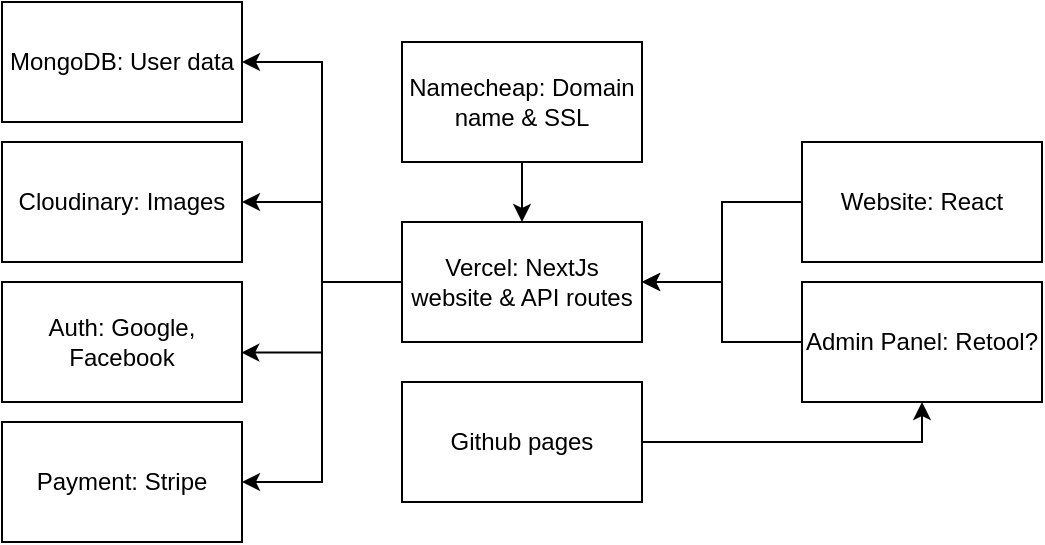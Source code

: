 <mxfile version="15.3.0" type="device" pages="7"><diagram id="R0dIuyM36_FAwqZ-WXPD" name="Architecture"><mxGraphModel dx="1718" dy="450" grid="1" gridSize="10" guides="1" tooltips="1" connect="1" arrows="1" fold="1" page="1" pageScale="1" pageWidth="850" pageHeight="1100" math="0" shadow="0"><root><mxCell id="0"/><mxCell id="1" parent="0"/><mxCell id="-BZ9U_ZImBoDjjkC8fFy-1" value="MongoDB: User data" style="rounded=0;whiteSpace=wrap;html=1;" parent="1" vertex="1"><mxGeometry x="-20" y="200" width="120" height="60" as="geometry"/></mxCell><mxCell id="-BZ9U_ZImBoDjjkC8fFy-8" style="edgeStyle=orthogonalEdgeStyle;rounded=0;orthogonalLoop=1;jettySize=auto;html=1;" parent="1" source="-BZ9U_ZImBoDjjkC8fFy-3" target="-BZ9U_ZImBoDjjkC8fFy-7" edge="1"><mxGeometry relative="1" as="geometry"/></mxCell><mxCell id="-BZ9U_ZImBoDjjkC8fFy-3" value="Admin Panel: Retool?" style="rounded=0;whiteSpace=wrap;html=1;" parent="1" vertex="1"><mxGeometry x="380" y="340" width="120" height="60" as="geometry"/></mxCell><mxCell id="-BZ9U_ZImBoDjjkC8fFy-10" style="edgeStyle=orthogonalEdgeStyle;rounded=0;orthogonalLoop=1;jettySize=auto;html=1;entryX=1;entryY=0.5;entryDx=0;entryDy=0;" parent="1" source="-BZ9U_ZImBoDjjkC8fFy-4" target="-BZ9U_ZImBoDjjkC8fFy-7" edge="1"><mxGeometry relative="1" as="geometry"/></mxCell><mxCell id="-BZ9U_ZImBoDjjkC8fFy-4" value="Website: React" style="rounded=0;whiteSpace=wrap;html=1;" parent="1" vertex="1"><mxGeometry x="380" y="270" width="120" height="60" as="geometry"/></mxCell><mxCell id="-BZ9U_ZImBoDjjkC8fFy-12" style="edgeStyle=orthogonalEdgeStyle;rounded=0;orthogonalLoop=1;jettySize=auto;html=1;" parent="1" source="-BZ9U_ZImBoDjjkC8fFy-7" target="-BZ9U_ZImBoDjjkC8fFy-11" edge="1"><mxGeometry relative="1" as="geometry"/></mxCell><mxCell id="-BZ9U_ZImBoDjjkC8fFy-15" style="edgeStyle=orthogonalEdgeStyle;rounded=0;orthogonalLoop=1;jettySize=auto;html=1;entryX=1;entryY=0.5;entryDx=0;entryDy=0;" parent="1" source="-BZ9U_ZImBoDjjkC8fFy-7" target="-BZ9U_ZImBoDjjkC8fFy-1" edge="1"><mxGeometry relative="1" as="geometry"/></mxCell><mxCell id="-BZ9U_ZImBoDjjkC8fFy-16" style="edgeStyle=orthogonalEdgeStyle;rounded=0;orthogonalLoop=1;jettySize=auto;html=1;entryX=0.997;entryY=0.588;entryDx=0;entryDy=0;entryPerimeter=0;" parent="1" source="-BZ9U_ZImBoDjjkC8fFy-7" target="-BZ9U_ZImBoDjjkC8fFy-13" edge="1"><mxGeometry relative="1" as="geometry"/></mxCell><mxCell id="5419sdLNZHA7rVxUUfun-7" style="edgeStyle=orthogonalEdgeStyle;rounded=0;orthogonalLoop=1;jettySize=auto;html=1;entryX=1;entryY=0.5;entryDx=0;entryDy=0;" parent="1" source="-BZ9U_ZImBoDjjkC8fFy-7" target="5419sdLNZHA7rVxUUfun-1" edge="1"><mxGeometry relative="1" as="geometry"/></mxCell><mxCell id="-BZ9U_ZImBoDjjkC8fFy-7" value="Vercel: NextJs website &amp;amp; API routes" style="rounded=0;whiteSpace=wrap;html=1;" parent="1" vertex="1"><mxGeometry x="180" y="310" width="120" height="60" as="geometry"/></mxCell><mxCell id="-BZ9U_ZImBoDjjkC8fFy-11" value="Cloudinary: Images" style="rounded=0;whiteSpace=wrap;html=1;" parent="1" vertex="1"><mxGeometry x="-20" y="270" width="120" height="60" as="geometry"/></mxCell><mxCell id="-BZ9U_ZImBoDjjkC8fFy-13" value="Auth: Google, Facebook" style="rounded=0;whiteSpace=wrap;html=1;" parent="1" vertex="1"><mxGeometry x="-20" y="340" width="120" height="60" as="geometry"/></mxCell><mxCell id="5419sdLNZHA7rVxUUfun-1" value="Payment: Stripe" style="rounded=0;whiteSpace=wrap;html=1;" parent="1" vertex="1"><mxGeometry x="-20" y="410" width="120" height="60" as="geometry"/></mxCell><mxCell id="5419sdLNZHA7rVxUUfun-3" style="edgeStyle=orthogonalEdgeStyle;rounded=0;orthogonalLoop=1;jettySize=auto;html=1;entryX=0.5;entryY=1;entryDx=0;entryDy=0;" parent="1" source="5419sdLNZHA7rVxUUfun-2" target="-BZ9U_ZImBoDjjkC8fFy-3" edge="1"><mxGeometry relative="1" as="geometry"/></mxCell><mxCell id="5419sdLNZHA7rVxUUfun-2" value="Github pages" style="rounded=0;whiteSpace=wrap;html=1;" parent="1" vertex="1"><mxGeometry x="180" y="390" width="120" height="60" as="geometry"/></mxCell><mxCell id="5419sdLNZHA7rVxUUfun-6" style="edgeStyle=orthogonalEdgeStyle;rounded=0;orthogonalLoop=1;jettySize=auto;html=1;" parent="1" source="5419sdLNZHA7rVxUUfun-5" target="-BZ9U_ZImBoDjjkC8fFy-7" edge="1"><mxGeometry relative="1" as="geometry"/></mxCell><mxCell id="5419sdLNZHA7rVxUUfun-5" value="Namecheap: Domain name &amp;amp; SSL" style="rounded=0;whiteSpace=wrap;html=1;" parent="1" vertex="1"><mxGeometry x="180" y="220" width="120" height="60" as="geometry"/></mxCell></root></mxGraphModel></diagram><diagram id="CSpK83AiqU5J1ifYyKre" name="ERD"><mxGraphModel dx="868" dy="450" grid="1" gridSize="10" guides="1" tooltips="1" connect="1" arrows="1" fold="1" page="1" pageScale="1" pageWidth="850" pageHeight="1100" math="0" shadow="0"><root><mxCell id="qrFTJ5572v1TbcVhD9-B-0"/><mxCell id="qrFTJ5572v1TbcVhD9-B-1" parent="qrFTJ5572v1TbcVhD9-B-0"/></root></mxGraphModel></diagram><diagram id="kOxxqbyQVektnLdJ_Nf6" name="API"><mxGraphModel dx="868" dy="450" grid="1" gridSize="10" guides="1" tooltips="1" connect="1" arrows="1" fold="1" page="1" pageScale="1" pageWidth="850" pageHeight="1100" math="0" shadow="0"><root><mxCell id="pcn0Qgi0KkI4Hv0jGE7L-0"/><mxCell id="pcn0Qgi0KkI4Hv0jGE7L-1" parent="pcn0Qgi0KkI4Hv0jGE7L-0"/></root></mxGraphModel></diagram><diagram id="GSKzB8JabNxS2lwHpoZv" name="Gallery Page"><mxGraphModel dx="5190" dy="3350" grid="1" gridSize="10" guides="1" tooltips="1" connect="1" arrows="1" fold="1" page="1" pageScale="1" pageWidth="850" pageHeight="1100" math="0" shadow="0"><root><mxCell id="aeaI8qXoNH-k_h56rX4i-0"/><mxCell id="aeaI8qXoNH-k_h56rX4i-1" parent="aeaI8qXoNH-k_h56rX4i-0"/><mxCell id="aeaI8qXoNH-k_h56rX4i-2" value="" style="strokeWidth=1;shadow=0;dashed=0;align=center;html=1;shape=mxgraph.mockup.containers.browserWindow;rSize=0;strokeColor=#666666;strokeColor2=#008cff;strokeColor3=#c4c4c4;mainText=,;recursiveResize=0;sketch=0;" vertex="1" parent="aeaI8qXoNH-k_h56rX4i-1"><mxGeometry x="360" y="-90" width="1920" height="1080" as="geometry"/></mxCell><mxCell id="aeaI8qXoNH-k_h56rX4i-3" value="Gallery" style="strokeWidth=1;shadow=0;dashed=0;align=center;html=1;shape=mxgraph.mockup.containers.anchor;fontSize=17;fontColor=#666666;align=left;" vertex="1" parent="aeaI8qXoNH-k_h56rX4i-2"><mxGeometry x="62" y="12" width="110" height="26" as="geometry"/></mxCell><mxCell id="aeaI8qXoNH-k_h56rX4i-4" value="https://www.abrandt.art" style="strokeWidth=1;shadow=0;dashed=0;align=center;html=1;shape=mxgraph.mockup.containers.anchor;rSize=0;fontSize=17;fontColor=#666666;align=left;" vertex="1" parent="aeaI8qXoNH-k_h56rX4i-2"><mxGeometry x="130" y="60" width="250" height="26" as="geometry"/></mxCell><mxCell id="aeaI8qXoNH-k_h56rX4i-5" value="&lt;font style=&quot;font-size: 40px&quot;&gt;Brand Name&lt;/font&gt;" style="rounded=0;whiteSpace=wrap;html=1;" vertex="1" parent="aeaI8qXoNH-k_h56rX4i-2"><mxGeometry x="785" y="130" width="350" height="60" as="geometry"/></mxCell><mxCell id="aeaI8qXoNH-k_h56rX4i-6" value="" style="shape=image;html=1;verticalAlign=top;verticalLabelPosition=bottom;labelBackgroundColor=#ffffff;imageAspect=0;aspect=fixed;image=https://cdn4.iconfinder.com/data/icons/48-bubbles/48/18.Pictures-Day-128.png" vertex="1" parent="aeaI8qXoNH-k_h56rX4i-2"><mxGeometry x="810" y="660" width="300" height="300" as="geometry"/></mxCell><mxCell id="aeaI8qXoNH-k_h56rX4i-7" value="" style="shape=image;html=1;verticalAlign=top;verticalLabelPosition=bottom;labelBackgroundColor=#ffffff;imageAspect=0;aspect=fixed;image=https://cdn4.iconfinder.com/data/icons/48-bubbles/48/18.Pictures-Day-128.png" vertex="1" parent="aeaI8qXoNH-k_h56rX4i-2"><mxGeometry x="510" y="370" width="300" height="300" as="geometry"/></mxCell><mxCell id="aeaI8qXoNH-k_h56rX4i-8" value="" style="shape=image;html=1;verticalAlign=top;verticalLabelPosition=bottom;labelBackgroundColor=#ffffff;imageAspect=0;aspect=fixed;image=https://cdn4.iconfinder.com/data/icons/basic-ui-2-line/32/landscape-image-picture-photo-painting-128.png" vertex="1" parent="aeaI8qXoNH-k_h56rX4i-2"><mxGeometry x="510" y="640" width="300" height="300" as="geometry"/></mxCell><mxCell id="aeaI8qXoNH-k_h56rX4i-9" value="" style="shape=image;html=1;verticalAlign=top;verticalLabelPosition=bottom;labelBackgroundColor=#ffffff;imageAspect=0;aspect=fixed;image=https://cdn0.iconfinder.com/data/icons/set-app-incredibles/24/Image-01-128.png" vertex="1" parent="aeaI8qXoNH-k_h56rX4i-2"><mxGeometry x="810" y="390" width="300" height="300" as="geometry"/></mxCell><mxCell id="aeaI8qXoNH-k_h56rX4i-10" value="" style="shape=image;html=1;verticalAlign=top;verticalLabelPosition=bottom;labelBackgroundColor=#ffffff;imageAspect=0;aspect=fixed;image=https://cdn4.iconfinder.com/data/icons/basic-ui-2-line/32/landscape-image-picture-photo-painting-128.png;sketch=0;" vertex="1" parent="aeaI8qXoNH-k_h56rX4i-2"><mxGeometry x="1100" y="410" width="300" height="300" as="geometry"/></mxCell><mxCell id="aeaI8qXoNH-k_h56rX4i-11" value="" style="shape=image;html=1;verticalAlign=top;verticalLabelPosition=bottom;labelBackgroundColor=#ffffff;imageAspect=0;aspect=fixed;image=https://cdn4.iconfinder.com/data/icons/48-bubbles/48/19.Pictures-Night-128.png" vertex="1" parent="aeaI8qXoNH-k_h56rX4i-2"><mxGeometry x="1110" y="670" width="300" height="300" as="geometry"/></mxCell><mxCell id="aeaI8qXoNH-k_h56rX4i-12" value="" style="group" vertex="1" connectable="0" parent="aeaI8qXoNH-k_h56rX4i-2"><mxGeometry x="380" y="220" width="1160" height="140" as="geometry"/></mxCell><mxCell id="aeaI8qXoNH-k_h56rX4i-13" value="" style="group" vertex="1" connectable="0" parent="aeaI8qXoNH-k_h56rX4i-12"><mxGeometry width="1670" height="140" as="geometry"/></mxCell><mxCell id="aeaI8qXoNH-k_h56rX4i-14" value="" style="rounded=0;whiteSpace=wrap;html=1;" vertex="1" parent="aeaI8qXoNH-k_h56rX4i-13"><mxGeometry width="1160" height="140" as="geometry"/></mxCell><mxCell id="aeaI8qXoNH-k_h56rX4i-15" value="&lt;font style=&quot;font-size: 24px&quot;&gt;Photography&lt;/font&gt;" style="rounded=0;whiteSpace=wrap;html=1;" vertex="1" parent="aeaI8qXoNH-k_h56rX4i-13"><mxGeometry x="400.001" y="40" width="175" height="60" as="geometry"/></mxCell><mxCell id="aeaI8qXoNH-k_h56rX4i-16" value="&lt;font style=&quot;font-size: 24px&quot;&gt;About&lt;/font&gt;" style="rounded=0;whiteSpace=wrap;html=1;" vertex="1" parent="aeaI8qXoNH-k_h56rX4i-13"><mxGeometry x="775.004" y="40" width="175" height="60" as="geometry"/></mxCell><mxCell id="aeaI8qXoNH-k_h56rX4i-17" value="&lt;font style=&quot;font-size: 24px&quot;&gt;Pottery&lt;/font&gt;" style="rounded=0;whiteSpace=wrap;html=1;" vertex="1" parent="aeaI8qXoNH-k_h56rX4i-13"><mxGeometry x="590.003" y="40" width="175" height="60" as="geometry"/></mxCell><mxCell id="aeaI8qXoNH-k_h56rX4i-18" value="&lt;font style=&quot;font-size: 24px&quot;&gt;Contact&lt;/font&gt;" style="rounded=0;whiteSpace=wrap;html=1;" vertex="1" parent="aeaI8qXoNH-k_h56rX4i-13"><mxGeometry x="960.003" y="40" width="175" height="60" as="geometry"/></mxCell><mxCell id="aeaI8qXoNH-k_h56rX4i-19" value="&lt;font style=&quot;font-size: 24px&quot;&gt;Paintings&lt;/font&gt;" style="rounded=0;whiteSpace=wrap;html=1;" vertex="1" parent="aeaI8qXoNH-k_h56rX4i-13"><mxGeometry x="210.003" y="40" width="175" height="60" as="geometry"/></mxCell><mxCell id="aeaI8qXoNH-k_h56rX4i-20" value="&lt;font style=&quot;font-size: 24px&quot;&gt;Gallery&lt;/font&gt;" style="rounded=0;whiteSpace=wrap;html=1;" vertex="1" parent="aeaI8qXoNH-k_h56rX4i-13"><mxGeometry x="20.003" y="40" width="175" height="60" as="geometry"/></mxCell><mxCell id="aeaI8qXoNH-k_h56rX4i-21" value="Filter" style="rounded=1;fillColor=none;strokeColor=none;html=1;fontColor=#596780;align=left;fontSize=11;spacingLeft=10;fontSize=11" vertex="1" parent="aeaI8qXoNH-k_h56rX4i-2"><mxGeometry x="380" y="370" width="100" height="20" as="geometry"/></mxCell><mxCell id="aeaI8qXoNH-k_h56rX4i-22" value="None" style="rounded=1;fillColor=#253858;strokeColor=none;html=1;fontColor=#ffffff;align=left;fontSize=12;spacingLeft=10" vertex="1" parent="aeaI8qXoNH-k_h56rX4i-2"><mxGeometry x="380" y="390" width="100" height="33" as="geometry"/></mxCell><mxCell id="aeaI8qXoNH-k_h56rX4i-23" value="" style="shape=triangle;direction=south;fillColor=#ffffff;strokeColor=none;html=1" vertex="1" parent="aeaI8qXoNH-k_h56rX4i-22"><mxGeometry x="1" y="0.5" width="12" height="6" relative="1" as="geometry"><mxPoint x="-20" y="-3" as="offset"/></mxGeometry></mxCell><mxCell id="aeaI8qXoNH-k_h56rX4i-24" value="" style="rounded=1;fillColor=#ffffff;strokeColor=#DFE1E5;shadow=1;html=1;arcSize=4" vertex="1" parent="aeaI8qXoNH-k_h56rX4i-2"><mxGeometry x="380" y="426" width="110" height="104" as="geometry"/></mxCell><mxCell id="aeaI8qXoNH-k_h56rX4i-25" value="Paintings" style="rounded=0;fillColor=#F4F5F7;strokeColor=none;shadow=0;html=1;align=left;fontSize=12;spacingLeft=10;fontColor=#253858;resizeWidth=1" vertex="1" parent="aeaI8qXoNH-k_h56rX4i-24"><mxGeometry width="110" height="33" relative="1" as="geometry"><mxPoint y="6" as="offset"/></mxGeometry></mxCell><mxCell id="aeaI8qXoNH-k_h56rX4i-26" value="Photography" style="rounded=0;fillColor=none;strokeColor=none;shadow=0;html=1;align=left;fontSize=12;spacingLeft=10;fontColor=#253858;resizeWidth=1" vertex="1" parent="aeaI8qXoNH-k_h56rX4i-24"><mxGeometry width="110" height="33" relative="1" as="geometry"><mxPoint y="39" as="offset"/></mxGeometry></mxCell><mxCell id="aeaI8qXoNH-k_h56rX4i-27" value="Pottery" style="rounded=0;fillColor=none;strokeColor=none;shadow=0;html=1;align=left;fontSize=12;spacingLeft=10;fontColor=#253858;resizeWidth=1" vertex="1" parent="aeaI8qXoNH-k_h56rX4i-24"><mxGeometry width="110" height="33" relative="1" as="geometry"><mxPoint y="72" as="offset"/></mxGeometry></mxCell><mxCell id="aeaI8qXoNH-k_h56rX4i-28" value="" style="verticalLabelPosition=bottom;shadow=0;dashed=0;align=center;html=1;verticalAlign=top;strokeWidth=1;shape=mxgraph.mockup.misc.shoppingCart;" vertex="1" parent="aeaI8qXoNH-k_h56rX4i-1"><mxGeometry x="2200" y="160" width="50" height="50" as="geometry"/></mxCell><mxCell id="aeaI8qXoNH-k_h56rX4i-29" value="" style="group" vertex="1" connectable="0" parent="aeaI8qXoNH-k_h56rX4i-1"><mxGeometry x="-350" y="610" width="300" height="300" as="geometry"/></mxCell><mxCell id="aeaI8qXoNH-k_h56rX4i-30" value="" style="shape=image;html=1;verticalAlign=top;verticalLabelPosition=bottom;labelBackgroundColor=#ffffff;imageAspect=0;aspect=fixed;image=https://cdn4.iconfinder.com/data/icons/48-bubbles/48/18.Pictures-Day-128.png;imageBackground=#ffffff;opacity=40;" vertex="1" parent="aeaI8qXoNH-k_h56rX4i-29"><mxGeometry width="300" height="300" as="geometry"/></mxCell><mxCell id="aeaI8qXoNH-k_h56rX4i-31" value="&lt;h1&gt;&lt;font style=&quot;font-size: 29px&quot;&gt;Title&lt;/font&gt;&lt;/h1&gt;" style="text;html=1;strokeColor=none;fillColor=none;spacing=5;spacingTop=-20;whiteSpace=wrap;overflow=hidden;rounded=0;align=center;" vertex="1" parent="aeaI8qXoNH-k_h56rX4i-29"><mxGeometry x="50" y="100" width="190" height="40" as="geometry"/></mxCell><mxCell id="aeaI8qXoNH-k_h56rX4i-32" value="&lt;font style=&quot;font-size: 50px&quot;&gt;Hover Effect&lt;/font&gt;" style="text;html=1;strokeColor=none;fillColor=none;align=center;verticalAlign=middle;whiteSpace=wrap;rounded=0;opacity=40;" vertex="1" parent="aeaI8qXoNH-k_h56rX4i-1"><mxGeometry x="-410" y="560" width="440" height="60" as="geometry"/></mxCell><mxCell id="aeaI8qXoNH-k_h56rX4i-33" style="edgeStyle=orthogonalEdgeStyle;rounded=0;orthogonalLoop=1;jettySize=auto;html=1;" edge="1" parent="aeaI8qXoNH-k_h56rX4i-1" source="aeaI8qXoNH-k_h56rX4i-34" target="aeaI8qXoNH-k_h56rX4i-7"><mxGeometry relative="1" as="geometry"><Array as="points"><mxPoint x="-145" y="450"/></Array></mxGeometry></mxCell><mxCell id="aeaI8qXoNH-k_h56rX4i-34" value="&lt;font style=&quot;font-size: 40px&quot;&gt;Hover over an image to view its title.&lt;br&gt;Click an image to bring view it full-screen.&lt;/font&gt;" style="text;html=1;strokeColor=none;fillColor=none;align=center;verticalAlign=middle;whiteSpace=wrap;rounded=0;" vertex="1" parent="aeaI8qXoNH-k_h56rX4i-1"><mxGeometry x="-700" y="400" width="900" height="130" as="geometry"/></mxCell><mxCell id="aeaI8qXoNH-k_h56rX4i-35" value="&lt;font style=&quot;font-size: 40px&quot;&gt;Home / Gallery page&lt;/font&gt;" style="text;html=1;strokeColor=none;fillColor=none;align=center;verticalAlign=middle;whiteSpace=wrap;rounded=0;" vertex="1" parent="aeaI8qXoNH-k_h56rX4i-1"><mxGeometry x="940" y="-230" width="790" height="130" as="geometry"/></mxCell><mxCell id="aeaI8qXoNH-k_h56rX4i-36" style="edgeStyle=orthogonalEdgeStyle;rounded=0;orthogonalLoop=1;jettySize=auto;html=1;" edge="1" parent="aeaI8qXoNH-k_h56rX4i-1" source="aeaI8qXoNH-k_h56rX4i-37" target="aeaI8qXoNH-k_h56rX4i-22"><mxGeometry relative="1" as="geometry"/></mxCell><mxCell id="aeaI8qXoNH-k_h56rX4i-37" value="&lt;font style=&quot;font-size: 40px&quot;&gt;Dropdown to filter gallery images&lt;/font&gt;" style="text;html=1;strokeColor=none;fillColor=none;align=center;verticalAlign=middle;whiteSpace=wrap;rounded=0;" vertex="1" parent="aeaI8qXoNH-k_h56rX4i-1"><mxGeometry x="-430" y="251.5" width="600" height="130" as="geometry"/></mxCell></root></mxGraphModel></diagram><diagram id="z6pYq--lv9zMnaJDAbRu" name="Painting/Pottery/Photography Pages"><mxGraphModel dx="343" dy="2600" grid="1" gridSize="10" guides="1" tooltips="1" connect="1" arrows="1" fold="1" page="1" pageScale="1" pageWidth="850" pageHeight="1100" math="0" shadow="0"><root><mxCell id="Itrx4WkTpD0pbNvUxefl-0"/><mxCell id="Itrx4WkTpD0pbNvUxefl-1" parent="Itrx4WkTpD0pbNvUxefl-0"/><mxCell id="IHn8qjNWQ_2E5Z0uLEsl-0" value="" style="strokeWidth=1;shadow=0;dashed=0;align=center;html=1;shape=mxgraph.mockup.containers.browserWindow;rSize=0;strokeColor=#666666;strokeColor2=#008cff;strokeColor3=#c4c4c4;mainText=,;recursiveResize=0;sketch=0;" vertex="1" parent="Itrx4WkTpD0pbNvUxefl-1"><mxGeometry x="3930" y="-25" width="1920" height="1080" as="geometry"/></mxCell><mxCell id="IHn8qjNWQ_2E5Z0uLEsl-1" value="Paintings" style="strokeWidth=1;shadow=0;dashed=0;align=center;html=1;shape=mxgraph.mockup.containers.anchor;fontSize=17;fontColor=#666666;align=left;" vertex="1" parent="IHn8qjNWQ_2E5Z0uLEsl-0"><mxGeometry x="62" y="12" width="110" height="26" as="geometry"/></mxCell><mxCell id="IHn8qjNWQ_2E5Z0uLEsl-2" value="https://www.abrandt.art" style="strokeWidth=1;shadow=0;dashed=0;align=center;html=1;shape=mxgraph.mockup.containers.anchor;rSize=0;fontSize=17;fontColor=#666666;align=left;" vertex="1" parent="IHn8qjNWQ_2E5Z0uLEsl-0"><mxGeometry x="130" y="60" width="250" height="26" as="geometry"/></mxCell><mxCell id="IHn8qjNWQ_2E5Z0uLEsl-3" value="&lt;font style=&quot;font-size: 40px&quot;&gt;Brand Name&lt;/font&gt;" style="rounded=0;whiteSpace=wrap;html=1;" vertex="1" parent="IHn8qjNWQ_2E5Z0uLEsl-0"><mxGeometry x="785" y="130" width="350" height="60" as="geometry"/></mxCell><mxCell id="IHn8qjNWQ_2E5Z0uLEsl-4" value="" style="group" vertex="1" connectable="0" parent="IHn8qjNWQ_2E5Z0uLEsl-0"><mxGeometry x="380" y="220" width="1160" height="140" as="geometry"/></mxCell><mxCell id="IHn8qjNWQ_2E5Z0uLEsl-5" value="" style="group" vertex="1" connectable="0" parent="IHn8qjNWQ_2E5Z0uLEsl-4"><mxGeometry width="1670" height="140" as="geometry"/></mxCell><mxCell id="IHn8qjNWQ_2E5Z0uLEsl-6" value="" style="rounded=0;whiteSpace=wrap;html=1;" vertex="1" parent="IHn8qjNWQ_2E5Z0uLEsl-5"><mxGeometry width="1160" height="140" as="geometry"/></mxCell><mxCell id="IHn8qjNWQ_2E5Z0uLEsl-7" value="&lt;font style=&quot;font-size: 24px&quot;&gt;Photography&lt;/font&gt;" style="rounded=0;whiteSpace=wrap;html=1;" vertex="1" parent="IHn8qjNWQ_2E5Z0uLEsl-5"><mxGeometry x="400.001" y="40" width="175" height="60" as="geometry"/></mxCell><mxCell id="IHn8qjNWQ_2E5Z0uLEsl-8" value="&lt;font style=&quot;font-size: 24px&quot;&gt;About&lt;/font&gt;" style="rounded=0;whiteSpace=wrap;html=1;" vertex="1" parent="IHn8qjNWQ_2E5Z0uLEsl-5"><mxGeometry x="775.004" y="40" width="175" height="60" as="geometry"/></mxCell><mxCell id="IHn8qjNWQ_2E5Z0uLEsl-9" value="&lt;font style=&quot;font-size: 24px&quot;&gt;Pottery&lt;/font&gt;" style="rounded=0;whiteSpace=wrap;html=1;" vertex="1" parent="IHn8qjNWQ_2E5Z0uLEsl-5"><mxGeometry x="590.003" y="40" width="175" height="60" as="geometry"/></mxCell><mxCell id="IHn8qjNWQ_2E5Z0uLEsl-10" value="&lt;font style=&quot;font-size: 24px&quot;&gt;Contact&lt;/font&gt;" style="rounded=0;whiteSpace=wrap;html=1;" vertex="1" parent="IHn8qjNWQ_2E5Z0uLEsl-5"><mxGeometry x="960.003" y="40" width="175" height="60" as="geometry"/></mxCell><mxCell id="IHn8qjNWQ_2E5Z0uLEsl-11" value="&lt;font style=&quot;font-size: 24px&quot;&gt;Paintings&lt;/font&gt;" style="rounded=0;whiteSpace=wrap;html=1;" vertex="1" parent="IHn8qjNWQ_2E5Z0uLEsl-5"><mxGeometry x="210.003" y="40" width="175" height="60" as="geometry"/></mxCell><mxCell id="IHn8qjNWQ_2E5Z0uLEsl-12" value="&lt;font style=&quot;font-size: 24px&quot;&gt;Gallery&lt;/font&gt;" style="rounded=0;whiteSpace=wrap;html=1;" vertex="1" parent="IHn8qjNWQ_2E5Z0uLEsl-5"><mxGeometry x="20.003" y="40" width="175" height="60" as="geometry"/></mxCell><mxCell id="IHn8qjNWQ_2E5Z0uLEsl-13" value="" style="group" vertex="1" connectable="0" parent="IHn8qjNWQ_2E5Z0uLEsl-0"><mxGeometry x="660" y="425" width="300" height="300" as="geometry"/></mxCell><mxCell id="IHn8qjNWQ_2E5Z0uLEsl-14" value="" style="rounded=0;whiteSpace=wrap;html=1;" vertex="1" parent="IHn8qjNWQ_2E5Z0uLEsl-13"><mxGeometry width="300" height="300" as="geometry"/></mxCell><mxCell id="IHn8qjNWQ_2E5Z0uLEsl-15" value="&lt;font style=&quot;font-size: 30px&quot;&gt;Work Title&lt;/font&gt;" style="text;html=1;strokeColor=none;fillColor=none;align=center;verticalAlign=middle;whiteSpace=wrap;rounded=0;" vertex="1" parent="IHn8qjNWQ_2E5Z0uLEsl-13"><mxGeometry x="70" y="10" width="150" height="30" as="geometry"/></mxCell><mxCell id="IHn8qjNWQ_2E5Z0uLEsl-16" value="&lt;font style=&quot;font-size: 16px&quot;&gt;$0.00&lt;/font&gt;" style="text;html=1;strokeColor=none;fillColor=none;align=center;verticalAlign=middle;whiteSpace=wrap;rounded=0;" vertex="1" parent="IHn8qjNWQ_2E5Z0uLEsl-13"><mxGeometry x="199" y="45" width="60" height="20" as="geometry"/></mxCell><mxCell id="IHn8qjNWQ_2E5Z0uLEsl-17" value="" style="shape=image;html=1;verticalAlign=top;verticalLabelPosition=bottom;labelBackgroundColor=#ffffff;imageAspect=0;aspect=fixed;image=https://cdn3.iconfinder.com/data/icons/streamline-icon-set-free-pack/48/Streamline-44-128.png" vertex="1" parent="IHn8qjNWQ_2E5Z0uLEsl-13"><mxGeometry x="51" y="80" width="208" height="208" as="geometry"/></mxCell><mxCell id="IHn8qjNWQ_2E5Z0uLEsl-18" value="" style="group" vertex="1" connectable="0" parent="IHn8qjNWQ_2E5Z0uLEsl-0"><mxGeometry x="980" y="425" width="300" height="300" as="geometry"/></mxCell><mxCell id="IHn8qjNWQ_2E5Z0uLEsl-19" value="" style="rounded=0;whiteSpace=wrap;html=1;" vertex="1" parent="IHn8qjNWQ_2E5Z0uLEsl-18"><mxGeometry width="300" height="300" as="geometry"/></mxCell><mxCell id="IHn8qjNWQ_2E5Z0uLEsl-20" value="&lt;font style=&quot;font-size: 30px&quot;&gt;Work Title&lt;/font&gt;" style="text;html=1;strokeColor=none;fillColor=none;align=center;verticalAlign=middle;whiteSpace=wrap;rounded=0;" vertex="1" parent="IHn8qjNWQ_2E5Z0uLEsl-18"><mxGeometry x="70" y="10" width="150" height="30" as="geometry"/></mxCell><mxCell id="IHn8qjNWQ_2E5Z0uLEsl-21" value="&lt;font style=&quot;font-size: 16px&quot;&gt;$0.00&lt;/font&gt;" style="text;html=1;strokeColor=none;fillColor=none;align=center;verticalAlign=middle;whiteSpace=wrap;rounded=0;" vertex="1" parent="IHn8qjNWQ_2E5Z0uLEsl-18"><mxGeometry x="199" y="45" width="60" height="20" as="geometry"/></mxCell><mxCell id="IHn8qjNWQ_2E5Z0uLEsl-22" value="" style="shape=image;html=1;verticalAlign=top;verticalLabelPosition=bottom;labelBackgroundColor=#ffffff;imageAspect=0;aspect=fixed;image=https://cdn4.iconfinder.com/data/icons/48-bubbles/48/18.Pictures-Day-128.png" vertex="1" parent="IHn8qjNWQ_2E5Z0uLEsl-18"><mxGeometry x="31" y="51" width="249" height="249" as="geometry"/></mxCell><mxCell id="IHn8qjNWQ_2E5Z0uLEsl-23" value="" style="group" vertex="1" connectable="0" parent="IHn8qjNWQ_2E5Z0uLEsl-0"><mxGeometry x="1300" y="425" width="300" height="300" as="geometry"/></mxCell><mxCell id="IHn8qjNWQ_2E5Z0uLEsl-24" value="" style="rounded=0;whiteSpace=wrap;html=1;" vertex="1" parent="IHn8qjNWQ_2E5Z0uLEsl-23"><mxGeometry width="300" height="300" as="geometry"/></mxCell><mxCell id="IHn8qjNWQ_2E5Z0uLEsl-25" value="&lt;font style=&quot;font-size: 30px&quot;&gt;Work Title&lt;/font&gt;" style="text;html=1;strokeColor=none;fillColor=none;align=center;verticalAlign=middle;whiteSpace=wrap;rounded=0;" vertex="1" parent="IHn8qjNWQ_2E5Z0uLEsl-23"><mxGeometry x="70" y="10" width="150" height="30" as="geometry"/></mxCell><mxCell id="IHn8qjNWQ_2E5Z0uLEsl-26" value="&lt;font style=&quot;font-size: 16px&quot;&gt;$0.00&lt;/font&gt;" style="text;html=1;strokeColor=none;fillColor=none;align=center;verticalAlign=middle;whiteSpace=wrap;rounded=0;" vertex="1" parent="IHn8qjNWQ_2E5Z0uLEsl-23"><mxGeometry x="199" y="45" width="60" height="20" as="geometry"/></mxCell><mxCell id="IHn8qjNWQ_2E5Z0uLEsl-27" value="" style="shape=image;html=1;verticalAlign=top;verticalLabelPosition=bottom;labelBackgroundColor=#ffffff;imageAspect=0;aspect=fixed;image=https://cdn4.iconfinder.com/data/icons/48-bubbles/48/18.Pictures-Day-128.png" vertex="1" parent="IHn8qjNWQ_2E5Z0uLEsl-23"><mxGeometry x="31" y="51" width="249" height="249" as="geometry"/></mxCell><mxCell id="IHn8qjNWQ_2E5Z0uLEsl-28" value="" style="group" vertex="1" connectable="0" parent="IHn8qjNWQ_2E5Z0uLEsl-0"><mxGeometry x="340" y="425" width="300" height="300" as="geometry"/></mxCell><mxCell id="IHn8qjNWQ_2E5Z0uLEsl-29" value="" style="rounded=0;whiteSpace=wrap;html=1;" vertex="1" parent="IHn8qjNWQ_2E5Z0uLEsl-28"><mxGeometry width="300" height="300" as="geometry"/></mxCell><mxCell id="IHn8qjNWQ_2E5Z0uLEsl-30" value="&lt;font style=&quot;font-size: 30px&quot;&gt;Work Title&lt;/font&gt;" style="text;html=1;strokeColor=none;fillColor=none;align=center;verticalAlign=middle;whiteSpace=wrap;rounded=0;" vertex="1" parent="IHn8qjNWQ_2E5Z0uLEsl-28"><mxGeometry x="70" y="10" width="150" height="30" as="geometry"/></mxCell><mxCell id="IHn8qjNWQ_2E5Z0uLEsl-31" value="&lt;font style=&quot;font-size: 16px&quot;&gt;$0.00&lt;/font&gt;" style="text;html=1;strokeColor=none;fillColor=none;align=center;verticalAlign=middle;whiteSpace=wrap;rounded=0;" vertex="1" parent="IHn8qjNWQ_2E5Z0uLEsl-28"><mxGeometry x="199" y="45" width="60" height="20" as="geometry"/></mxCell><mxCell id="IHn8qjNWQ_2E5Z0uLEsl-32" value="" style="shape=image;html=1;verticalAlign=top;verticalLabelPosition=bottom;labelBackgroundColor=#ffffff;imageAspect=0;aspect=fixed;image=https://cdn4.iconfinder.com/data/icons/48-bubbles/48/18.Pictures-Day-128.png" vertex="1" parent="IHn8qjNWQ_2E5Z0uLEsl-28"><mxGeometry x="31" y="51" width="249" height="249" as="geometry"/></mxCell><mxCell id="IHn8qjNWQ_2E5Z0uLEsl-33" value="" style="group" vertex="1" connectable="0" parent="IHn8qjNWQ_2E5Z0uLEsl-0"><mxGeometry x="660" y="745" width="300" height="300" as="geometry"/></mxCell><mxCell id="IHn8qjNWQ_2E5Z0uLEsl-34" value="" style="rounded=0;whiteSpace=wrap;html=1;" vertex="1" parent="IHn8qjNWQ_2E5Z0uLEsl-33"><mxGeometry width="300" height="300" as="geometry"/></mxCell><mxCell id="IHn8qjNWQ_2E5Z0uLEsl-35" value="&lt;font style=&quot;font-size: 30px&quot;&gt;Work Title&lt;/font&gt;" style="text;html=1;strokeColor=none;fillColor=none;align=center;verticalAlign=middle;whiteSpace=wrap;rounded=0;" vertex="1" parent="IHn8qjNWQ_2E5Z0uLEsl-33"><mxGeometry x="70" y="10" width="150" height="30" as="geometry"/></mxCell><mxCell id="IHn8qjNWQ_2E5Z0uLEsl-36" value="&lt;font style=&quot;font-size: 16px&quot;&gt;$0.00&lt;/font&gt;" style="text;html=1;strokeColor=none;fillColor=none;align=center;verticalAlign=middle;whiteSpace=wrap;rounded=0;" vertex="1" parent="IHn8qjNWQ_2E5Z0uLEsl-33"><mxGeometry x="199" y="45" width="60" height="20" as="geometry"/></mxCell><mxCell id="IHn8qjNWQ_2E5Z0uLEsl-37" value="" style="shape=image;html=1;verticalAlign=top;verticalLabelPosition=bottom;labelBackgroundColor=#ffffff;imageAspect=0;aspect=fixed;image=https://cdn4.iconfinder.com/data/icons/48-bubbles/48/18.Pictures-Day-128.png" vertex="1" parent="IHn8qjNWQ_2E5Z0uLEsl-33"><mxGeometry x="31" y="51" width="249" height="249" as="geometry"/></mxCell><mxCell id="IHn8qjNWQ_2E5Z0uLEsl-38" value="" style="group" vertex="1" connectable="0" parent="IHn8qjNWQ_2E5Z0uLEsl-0"><mxGeometry x="1300" y="745" width="300" height="300" as="geometry"/></mxCell><mxCell id="IHn8qjNWQ_2E5Z0uLEsl-39" value="" style="rounded=0;whiteSpace=wrap;html=1;" vertex="1" parent="IHn8qjNWQ_2E5Z0uLEsl-38"><mxGeometry width="300" height="300" as="geometry"/></mxCell><mxCell id="IHn8qjNWQ_2E5Z0uLEsl-40" value="&lt;font style=&quot;font-size: 30px&quot;&gt;Work Title&lt;/font&gt;" style="text;html=1;strokeColor=none;fillColor=none;align=center;verticalAlign=middle;whiteSpace=wrap;rounded=0;" vertex="1" parent="IHn8qjNWQ_2E5Z0uLEsl-38"><mxGeometry x="70" y="10" width="150" height="30" as="geometry"/></mxCell><mxCell id="IHn8qjNWQ_2E5Z0uLEsl-41" value="&lt;font style=&quot;font-size: 16px&quot;&gt;$0.00&lt;/font&gt;" style="text;html=1;strokeColor=none;fillColor=none;align=center;verticalAlign=middle;whiteSpace=wrap;rounded=0;" vertex="1" parent="IHn8qjNWQ_2E5Z0uLEsl-38"><mxGeometry x="199" y="45" width="60" height="20" as="geometry"/></mxCell><mxCell id="IHn8qjNWQ_2E5Z0uLEsl-42" value="" style="shape=image;html=1;verticalAlign=top;verticalLabelPosition=bottom;labelBackgroundColor=#ffffff;imageAspect=0;aspect=fixed;image=https://cdn4.iconfinder.com/data/icons/48-bubbles/48/18.Pictures-Day-128.png" vertex="1" parent="IHn8qjNWQ_2E5Z0uLEsl-38"><mxGeometry x="31" y="51" width="249" height="249" as="geometry"/></mxCell><mxCell id="IHn8qjNWQ_2E5Z0uLEsl-43" value="" style="group" vertex="1" connectable="0" parent="IHn8qjNWQ_2E5Z0uLEsl-0"><mxGeometry x="340" y="745" width="300" height="300" as="geometry"/></mxCell><mxCell id="IHn8qjNWQ_2E5Z0uLEsl-44" value="" style="rounded=0;whiteSpace=wrap;html=1;" vertex="1" parent="IHn8qjNWQ_2E5Z0uLEsl-43"><mxGeometry width="300" height="300" as="geometry"/></mxCell><mxCell id="IHn8qjNWQ_2E5Z0uLEsl-45" value="&lt;font style=&quot;font-size: 30px&quot;&gt;Work Title&lt;/font&gt;" style="text;html=1;strokeColor=none;fillColor=none;align=center;verticalAlign=middle;whiteSpace=wrap;rounded=0;" vertex="1" parent="IHn8qjNWQ_2E5Z0uLEsl-43"><mxGeometry x="70" y="10" width="150" height="30" as="geometry"/></mxCell><mxCell id="IHn8qjNWQ_2E5Z0uLEsl-46" value="&lt;font style=&quot;font-size: 16px&quot;&gt;$0.00&lt;/font&gt;" style="text;html=1;strokeColor=none;fillColor=none;align=center;verticalAlign=middle;whiteSpace=wrap;rounded=0;" vertex="1" parent="IHn8qjNWQ_2E5Z0uLEsl-43"><mxGeometry x="199" y="45" width="60" height="20" as="geometry"/></mxCell><mxCell id="IHn8qjNWQ_2E5Z0uLEsl-47" value="" style="shape=image;html=1;verticalAlign=top;verticalLabelPosition=bottom;labelBackgroundColor=#ffffff;imageAspect=0;aspect=fixed;image=https://cdn4.iconfinder.com/data/icons/48-bubbles/48/18.Pictures-Day-128.png" vertex="1" parent="IHn8qjNWQ_2E5Z0uLEsl-43"><mxGeometry x="31" y="51" width="249" height="249" as="geometry"/></mxCell><mxCell id="IHn8qjNWQ_2E5Z0uLEsl-48" value="" style="group" vertex="1" connectable="0" parent="IHn8qjNWQ_2E5Z0uLEsl-0"><mxGeometry x="980" y="745" width="300" height="300" as="geometry"/></mxCell><mxCell id="IHn8qjNWQ_2E5Z0uLEsl-49" value="" style="rounded=0;whiteSpace=wrap;html=1;" vertex="1" parent="IHn8qjNWQ_2E5Z0uLEsl-48"><mxGeometry width="300" height="300" as="geometry"/></mxCell><mxCell id="IHn8qjNWQ_2E5Z0uLEsl-50" value="&lt;font style=&quot;font-size: 30px&quot;&gt;Work Title&lt;/font&gt;" style="text;html=1;strokeColor=none;fillColor=none;align=center;verticalAlign=middle;whiteSpace=wrap;rounded=0;" vertex="1" parent="IHn8qjNWQ_2E5Z0uLEsl-48"><mxGeometry x="70" y="10" width="150" height="30" as="geometry"/></mxCell><mxCell id="IHn8qjNWQ_2E5Z0uLEsl-51" value="&lt;font style=&quot;font-size: 16px&quot;&gt;$0.00&lt;/font&gt;" style="text;html=1;strokeColor=none;fillColor=none;align=center;verticalAlign=middle;whiteSpace=wrap;rounded=0;" vertex="1" parent="IHn8qjNWQ_2E5Z0uLEsl-48"><mxGeometry x="199" y="45" width="60" height="20" as="geometry"/></mxCell><mxCell id="IHn8qjNWQ_2E5Z0uLEsl-52" value="" style="shape=image;html=1;verticalAlign=top;verticalLabelPosition=bottom;labelBackgroundColor=#ffffff;imageAspect=0;aspect=fixed;image=https://cdn3.iconfinder.com/data/icons/streamline-icon-set-free-pack/48/Streamline-44-128.png" vertex="1" parent="IHn8qjNWQ_2E5Z0uLEsl-48"><mxGeometry x="51" y="80" width="208" height="208" as="geometry"/></mxCell><mxCell id="IHn8qjNWQ_2E5Z0uLEsl-53" value="&lt;font style=&quot;font-size: 40px&quot;&gt;Paintings / Photography / Pottery Pages&lt;/font&gt;" style="text;html=1;strokeColor=none;fillColor=none;align=center;verticalAlign=middle;whiteSpace=wrap;rounded=0;" vertex="1" parent="Itrx4WkTpD0pbNvUxefl-1"><mxGeometry x="4495" y="-170" width="790" height="130" as="geometry"/></mxCell><mxCell id="IHn8qjNWQ_2E5Z0uLEsl-54" style="edgeStyle=orthogonalEdgeStyle;rounded=0;orthogonalLoop=1;jettySize=auto;html=1;" edge="1" parent="Itrx4WkTpD0pbNvUxefl-1" source="IHn8qjNWQ_2E5Z0uLEsl-55" target="IHn8qjNWQ_2E5Z0uLEsl-32"><mxGeometry relative="1" as="geometry"/></mxCell><mxCell id="IHn8qjNWQ_2E5Z0uLEsl-55" value="&lt;font style=&quot;font-size: 40px&quot;&gt;Hover over an item to see &quot;Quick View&quot; button&lt;br&gt;Click on an item to navigate to its own page&lt;/font&gt;" style="text;html=1;strokeColor=none;fillColor=none;align=center;verticalAlign=middle;whiteSpace=wrap;rounded=0;" vertex="1" parent="Itrx4WkTpD0pbNvUxefl-1"><mxGeometry x="3030" y="510.5" width="850" height="130" as="geometry"/></mxCell><mxCell id="IHn8qjNWQ_2E5Z0uLEsl-56" value="" style="group" vertex="1" connectable="0" parent="Itrx4WkTpD0pbNvUxefl-1"><mxGeometry x="3250" y="650" width="440" height="350" as="geometry"/></mxCell><mxCell id="IHn8qjNWQ_2E5Z0uLEsl-57" value="" style="shape=image;html=1;verticalAlign=top;verticalLabelPosition=bottom;labelBackgroundColor=#ffffff;imageAspect=0;aspect=fixed;image=https://cdn4.iconfinder.com/data/icons/48-bubbles/48/18.Pictures-Day-128.png;imageBackground=#ffffff;opacity=40;" vertex="1" parent="IHn8qjNWQ_2E5Z0uLEsl-56"><mxGeometry x="60" y="50" width="300" height="300" as="geometry"/></mxCell><mxCell id="IHn8qjNWQ_2E5Z0uLEsl-58" value="&lt;h1&gt;&lt;font style=&quot;font-size: 29px ; font-weight: normal&quot;&gt;Quick View&lt;/font&gt;&lt;/h1&gt;" style="text;html=1;strokeColor=#36393d;fillColor=#eeeeee;spacing=5;spacingTop=-20;whiteSpace=wrap;overflow=hidden;rounded=0;align=center;" vertex="1" parent="IHn8qjNWQ_2E5Z0uLEsl-56"><mxGeometry x="65" y="270" width="290" height="40" as="geometry"/></mxCell><mxCell id="IHn8qjNWQ_2E5Z0uLEsl-59" value="&lt;font style=&quot;font-size: 50px&quot;&gt;Hover Effect&lt;/font&gt;" style="text;html=1;strokeColor=none;fillColor=none;align=center;verticalAlign=middle;whiteSpace=wrap;rounded=0;opacity=40;" vertex="1" parent="IHn8qjNWQ_2E5Z0uLEsl-56"><mxGeometry width="440" height="60" as="geometry"/></mxCell></root></mxGraphModel></diagram><diagram id="-6Y4spvId-7RWOpp97jT" name="Quick View"><mxGraphModel dx="-832" dy="-650" grid="1" gridSize="10" guides="1" tooltips="1" connect="1" arrows="1" fold="1" page="1" pageScale="1" pageWidth="850" pageHeight="1100" math="0" shadow="0"><root><mxCell id="hHTpv5red2zcjCklcTdy-0"/><mxCell id="hHTpv5red2zcjCklcTdy-1" parent="hHTpv5red2zcjCklcTdy-0"/><mxCell id="9kBN6ktu_PFoD4FF6spl-0" value="" style="group" vertex="1" connectable="0" parent="hHTpv5red2zcjCklcTdy-1"><mxGeometry x="1960" y="1520" width="1640" height="990" as="geometry"/></mxCell><mxCell id="9kBN6ktu_PFoD4FF6spl-1" value="&lt;font style=&quot;font-size: 50px&quot;&gt;Quick View&lt;/font&gt;" style="text;html=1;strokeColor=none;fillColor=none;align=center;verticalAlign=middle;whiteSpace=wrap;rounded=0;opacity=40;" vertex="1" parent="9kBN6ktu_PFoD4FF6spl-0"><mxGeometry x="610" width="440" height="60" as="geometry"/></mxCell><mxCell id="9kBN6ktu_PFoD4FF6spl-2" value="" style="group" vertex="1" connectable="0" parent="9kBN6ktu_PFoD4FF6spl-0"><mxGeometry y="70" width="1640" height="920" as="geometry"/></mxCell><mxCell id="9kBN6ktu_PFoD4FF6spl-3" value="" style="rounded=0;whiteSpace=wrap;html=1;shadow=0;sketch=0;" vertex="1" parent="9kBN6ktu_PFoD4FF6spl-2"><mxGeometry width="1640" height="910" as="geometry"/></mxCell><mxCell id="9kBN6ktu_PFoD4FF6spl-4" value="" style="shape=image;html=1;verticalAlign=top;verticalLabelPosition=bottom;labelBackgroundColor=#ffffff;imageAspect=0;aspect=fixed;image=https://cdn4.iconfinder.com/data/icons/48-bubbles/48/18.Pictures-Day-128.png" vertex="1" parent="9kBN6ktu_PFoD4FF6spl-2"><mxGeometry x="90" y="75" width="720" height="720" as="geometry"/></mxCell><mxCell id="9kBN6ktu_PFoD4FF6spl-5" value="" style="shape=image;html=1;verticalAlign=top;verticalLabelPosition=bottom;labelBackgroundColor=#ffffff;imageAspect=0;aspect=fixed;image=https://cdn4.iconfinder.com/data/icons/48-bubbles/48/18.Pictures-Day-128.png" vertex="1" parent="9kBN6ktu_PFoD4FF6spl-2"><mxGeometry x="120" y="695" width="220" height="220" as="geometry"/></mxCell><mxCell id="9kBN6ktu_PFoD4FF6spl-6" value="" style="shape=image;html=1;verticalAlign=top;verticalLabelPosition=bottom;labelBackgroundColor=#ffffff;imageAspect=0;aspect=fixed;image=https://cdn4.iconfinder.com/data/icons/48-bubbles/48/18.Pictures-Day-128.png" vertex="1" parent="9kBN6ktu_PFoD4FF6spl-2"><mxGeometry x="345" y="690" width="230" height="230" as="geometry"/></mxCell><mxCell id="9kBN6ktu_PFoD4FF6spl-7" value="" style="shape=image;html=1;verticalAlign=top;verticalLabelPosition=bottom;labelBackgroundColor=#ffffff;imageAspect=0;aspect=fixed;image=https://cdn4.iconfinder.com/data/icons/48-bubbles/48/18.Pictures-Day-128.png" vertex="1" parent="9kBN6ktu_PFoD4FF6spl-2"><mxGeometry x="580" y="690" width="230" height="230" as="geometry"/></mxCell><mxCell id="9kBN6ktu_PFoD4FF6spl-8" value="&lt;font style=&quot;font-size: 60px&quot;&gt;Title&lt;/font&gt;" style="text;html=1;strokeColor=none;fillColor=none;align=center;verticalAlign=middle;whiteSpace=wrap;rounded=0;shadow=0;sketch=0;" vertex="1" parent="9kBN6ktu_PFoD4FF6spl-2"><mxGeometry x="735" y="50" width="190" height="60" as="geometry"/></mxCell><mxCell id="9kBN6ktu_PFoD4FF6spl-9" value="&lt;font style=&quot;font-size: 40px&quot;&gt;$0.00&lt;/font&gt;" style="text;html=1;strokeColor=none;fillColor=none;align=center;verticalAlign=middle;whiteSpace=wrap;rounded=0;shadow=0;sketch=0;" vertex="1" parent="9kBN6ktu_PFoD4FF6spl-2"><mxGeometry x="1110" y="510" width="230" height="110" as="geometry"/></mxCell><mxCell id="9kBN6ktu_PFoD4FF6spl-10" value="" style="group" vertex="1" connectable="0" parent="9kBN6ktu_PFoD4FF6spl-2"><mxGeometry x="1350" y="530" width="250" height="70" as="geometry"/></mxCell><mxCell id="9kBN6ktu_PFoD4FF6spl-11" value="&lt;font style=&quot;font-size: 30px&quot;&gt;Add to Cart&amp;nbsp; &amp;nbsp;&amp;nbsp;&lt;/font&gt;" style="rounded=1;whiteSpace=wrap;html=1;shadow=0;sketch=0;gradientColor=#b3b3b3;fillColor=#f5f5f5;strokeColor=#666666;" vertex="1" parent="9kBN6ktu_PFoD4FF6spl-10"><mxGeometry width="250" height="70" as="geometry"/></mxCell><mxCell id="9kBN6ktu_PFoD4FF6spl-12" value="" style="verticalLabelPosition=bottom;shadow=0;dashed=0;align=center;html=1;verticalAlign=top;strokeWidth=1;shape=mxgraph.mockup.misc.shoppingCart;" vertex="1" parent="9kBN6ktu_PFoD4FF6spl-10"><mxGeometry x="205.882" y="14" width="36.765" height="35" as="geometry"/></mxCell><mxCell id="9kBN6ktu_PFoD4FF6spl-13" value="&lt;span style=&quot;background-color: rgb(255 , 255 , 255)&quot;&gt;&lt;font style=&quot;font-size: 24px&quot;&gt;Lorem ipsum dolor sit amet, consectetur adipiscing elit, sed do eiusmod tempor incididunt ut labore et dolore magna aliqua. Cursus vitae congue mauris rhoncus aenean vel elit. Enim lobortis scelerisque fermentum dui faucibus in ornare quam. Nulla pellentesque dignissim enim sit. Amet consectetur adipiscing elit ut aliquam purus sit. Odio aenean sed adipiscing diam donec adipiscing tristique risus. Ligula ullamcorper malesuada proin libero. Sed ullamcorper morbi tincidunt ornare massa eget egestas purus viverra. Adipiscing diam donec adipiscing tristique risus nec. Purus sit amet volutpat consequat mauris nunc congue nisi vitae. Aliquam nulla facilisi cras fermentum odio eu feugiat pretium.&lt;/font&gt;&lt;/span&gt;" style="text;html=1;strokeColor=none;fillColor=none;spacing=5;spacingTop=-20;whiteSpace=wrap;overflow=hidden;rounded=0;shadow=0;sketch=0;fontColor=#000000;" vertex="1" parent="9kBN6ktu_PFoD4FF6spl-2"><mxGeometry x="860" y="190" width="760" height="380" as="geometry"/></mxCell><mxCell id="9kBN6ktu_PFoD4FF6spl-14" value="" style="shape=image;html=1;verticalAlign=top;verticalLabelPosition=bottom;labelBackgroundColor=#ffffff;imageAspect=0;aspect=fixed;image=https://cdn3.iconfinder.com/data/icons/arrow-outline-8/32/right_2-128.png;shadow=0;sketch=0;fontColor=#000000;strokeColor=#000000;" vertex="1" parent="9kBN6ktu_PFoD4FF6spl-2"><mxGeometry x="1570" y="20" width="50" height="50" as="geometry"/></mxCell><mxCell id="9kBN6ktu_PFoD4FF6spl-15" value="" style="shape=image;html=1;verticalAlign=top;verticalLabelPosition=bottom;labelBackgroundColor=#ffffff;imageAspect=0;aspect=fixed;image=https://cdn3.iconfinder.com/data/icons/arrow-outline-8/32/right_2-128.png;shadow=0;sketch=0;fontColor=#000000;strokeColor=#000000;rotation=-180;" vertex="1" parent="9kBN6ktu_PFoD4FF6spl-2"><mxGeometry x="14" y="20" width="50" height="50" as="geometry"/></mxCell><mxCell id="9kBN6ktu_PFoD4FF6spl-16" value="&lt;font style=&quot;font-size: 20px&quot;&gt;Next&lt;/font&gt;" style="text;html=1;strokeColor=none;fillColor=none;align=center;verticalAlign=middle;whiteSpace=wrap;rounded=0;shadow=0;sketch=0;fontColor=#000000;" vertex="1" parent="9kBN6ktu_PFoD4FF6spl-2"><mxGeometry x="1530" y="34" width="40" height="20" as="geometry"/></mxCell><mxCell id="9kBN6ktu_PFoD4FF6spl-17" value="&lt;font style=&quot;font-size: 20px&quot;&gt;Back&lt;/font&gt;" style="text;html=1;strokeColor=none;fillColor=none;align=center;verticalAlign=middle;whiteSpace=wrap;rounded=0;shadow=0;sketch=0;fontColor=#000000;" vertex="1" parent="9kBN6ktu_PFoD4FF6spl-2"><mxGeometry x="54" y="36" width="66" height="20" as="geometry"/></mxCell><mxCell id="9kBN6ktu_PFoD4FF6spl-18" value="" style="shape=image;html=1;verticalAlign=top;verticalLabelPosition=bottom;labelBackgroundColor=#ffffff;imageAspect=0;aspect=fixed;image=https://cdn4.iconfinder.com/data/icons/social-messaging-ui-color-shapes-2-free/128/social-facebook-square2-128.png;shadow=0;sketch=0;fontColor=#000000;strokeColor=#000000;" vertex="1" parent="9kBN6ktu_PFoD4FF6spl-2"><mxGeometry x="1520" y="795" width="70" height="70" as="geometry"/></mxCell><mxCell id="9kBN6ktu_PFoD4FF6spl-19" style="edgeStyle=orthogonalEdgeStyle;rounded=0;orthogonalLoop=1;jettySize=auto;html=1;" edge="1" parent="hHTpv5red2zcjCklcTdy-1" source="9kBN6ktu_PFoD4FF6spl-20" target="9kBN6ktu_PFoD4FF6spl-18"><mxGeometry relative="1" as="geometry"/></mxCell><mxCell id="9kBN6ktu_PFoD4FF6spl-20" value="&lt;span style=&quot;font-size: 40px&quot;&gt;Share links will share item's individual page&lt;/span&gt;" style="text;html=1;strokeColor=none;fillColor=none;align=center;verticalAlign=middle;whiteSpace=wrap;rounded=0;" vertex="1" parent="hHTpv5red2zcjCklcTdy-1"><mxGeometry x="3090" y="2610" width="850" height="130" as="geometry"/></mxCell></root></mxGraphModel></diagram><diagram id="bOIKMsvyLMIWvSgLtxdl" name="Individual Shop Item Page"><mxGraphModel dx="-507" dy="400" grid="1" gridSize="10" guides="1" tooltips="1" connect="1" arrows="1" fold="1" page="1" pageScale="1" pageWidth="850" pageHeight="1100" math="0" shadow="0"><root><mxCell id="Gsxma8kVC67W8PBV2r-O-0"/><mxCell id="Gsxma8kVC67W8PBV2r-O-1" parent="Gsxma8kVC67W8PBV2r-O-0"/><mxCell id="2WNdb_eprQqXi5k1WBRA-0" value="" style="strokeWidth=1;shadow=0;dashed=0;align=center;html=1;shape=mxgraph.mockup.containers.browserWindow;rSize=0;strokeColor=#666666;strokeColor2=#008cff;strokeColor3=#c4c4c4;mainText=,;recursiveResize=0;sketch=0;" vertex="1" parent="Gsxma8kVC67W8PBV2r-O-1"><mxGeometry x="3930" y="1260" width="1920" height="1380" as="geometry"/></mxCell><mxCell id="2WNdb_eprQqXi5k1WBRA-1" value="Item Title" style="strokeWidth=1;shadow=0;dashed=0;align=center;html=1;shape=mxgraph.mockup.containers.anchor;fontSize=17;fontColor=#666666;align=left;" vertex="1" parent="2WNdb_eprQqXi5k1WBRA-0"><mxGeometry x="62" y="12" width="110" height="26" as="geometry"/></mxCell><mxCell id="2WNdb_eprQqXi5k1WBRA-2" value="https://www.abrandt.art" style="strokeWidth=1;shadow=0;dashed=0;align=center;html=1;shape=mxgraph.mockup.containers.anchor;rSize=0;fontSize=17;fontColor=#666666;align=left;" vertex="1" parent="2WNdb_eprQqXi5k1WBRA-0"><mxGeometry x="130" y="60" width="250" height="26" as="geometry"/></mxCell><mxCell id="2WNdb_eprQqXi5k1WBRA-3" value="&lt;font style=&quot;font-size: 40px&quot;&gt;Brand Name&lt;/font&gt;" style="rounded=0;whiteSpace=wrap;html=1;" vertex="1" parent="2WNdb_eprQqXi5k1WBRA-0"><mxGeometry x="785" y="130" width="350" height="60" as="geometry"/></mxCell><mxCell id="2WNdb_eprQqXi5k1WBRA-4" value="" style="group" vertex="1" connectable="0" parent="2WNdb_eprQqXi5k1WBRA-0"><mxGeometry x="380" y="220" width="1160" height="140" as="geometry"/></mxCell><mxCell id="2WNdb_eprQqXi5k1WBRA-5" value="" style="group" vertex="1" connectable="0" parent="2WNdb_eprQqXi5k1WBRA-4"><mxGeometry width="1670" height="140" as="geometry"/></mxCell><mxCell id="2WNdb_eprQqXi5k1WBRA-6" value="" style="rounded=0;whiteSpace=wrap;html=1;" vertex="1" parent="2WNdb_eprQqXi5k1WBRA-5"><mxGeometry width="1160" height="140" as="geometry"/></mxCell><mxCell id="2WNdb_eprQqXi5k1WBRA-7" value="&lt;font style=&quot;font-size: 24px&quot;&gt;Photography&lt;/font&gt;" style="rounded=0;whiteSpace=wrap;html=1;" vertex="1" parent="2WNdb_eprQqXi5k1WBRA-5"><mxGeometry x="400.001" y="40" width="175" height="60" as="geometry"/></mxCell><mxCell id="2WNdb_eprQqXi5k1WBRA-8" value="&lt;font style=&quot;font-size: 24px&quot;&gt;About&lt;/font&gt;" style="rounded=0;whiteSpace=wrap;html=1;" vertex="1" parent="2WNdb_eprQqXi5k1WBRA-5"><mxGeometry x="775.004" y="40" width="175" height="60" as="geometry"/></mxCell><mxCell id="2WNdb_eprQqXi5k1WBRA-9" value="&lt;font style=&quot;font-size: 24px&quot;&gt;Pottery&lt;/font&gt;" style="rounded=0;whiteSpace=wrap;html=1;" vertex="1" parent="2WNdb_eprQqXi5k1WBRA-5"><mxGeometry x="590.003" y="40" width="175" height="60" as="geometry"/></mxCell><mxCell id="2WNdb_eprQqXi5k1WBRA-10" value="&lt;font style=&quot;font-size: 24px&quot;&gt;Contact&lt;/font&gt;" style="rounded=0;whiteSpace=wrap;html=1;" vertex="1" parent="2WNdb_eprQqXi5k1WBRA-5"><mxGeometry x="960.003" y="40" width="175" height="60" as="geometry"/></mxCell><mxCell id="2WNdb_eprQqXi5k1WBRA-11" value="&lt;font style=&quot;font-size: 24px&quot;&gt;Paintings&lt;/font&gt;" style="rounded=0;whiteSpace=wrap;html=1;" vertex="1" parent="2WNdb_eprQqXi5k1WBRA-5"><mxGeometry x="210.003" y="40" width="175" height="60" as="geometry"/></mxCell><mxCell id="2WNdb_eprQqXi5k1WBRA-12" value="&lt;font style=&quot;font-size: 24px&quot;&gt;Gallery&lt;/font&gt;" style="rounded=0;whiteSpace=wrap;html=1;" vertex="1" parent="2WNdb_eprQqXi5k1WBRA-5"><mxGeometry x="20.003" y="40" width="175" height="60" as="geometry"/></mxCell><mxCell id="2WNdb_eprQqXi5k1WBRA-13" value="" style="group" vertex="1" connectable="0" parent="2WNdb_eprQqXi5k1WBRA-0"><mxGeometry x="170" y="390" width="1640" height="920" as="geometry"/></mxCell><mxCell id="2WNdb_eprQqXi5k1WBRA-14" value="" style="rounded=0;whiteSpace=wrap;html=1;shadow=0;sketch=0;" vertex="1" parent="2WNdb_eprQqXi5k1WBRA-13"><mxGeometry width="1640" height="910" as="geometry"/></mxCell><mxCell id="2WNdb_eprQqXi5k1WBRA-15" value="" style="shape=image;html=1;verticalAlign=top;verticalLabelPosition=bottom;labelBackgroundColor=#ffffff;imageAspect=0;aspect=fixed;image=https://cdn4.iconfinder.com/data/icons/48-bubbles/48/18.Pictures-Day-128.png" vertex="1" parent="2WNdb_eprQqXi5k1WBRA-13"><mxGeometry x="90" y="75" width="720" height="720" as="geometry"/></mxCell><mxCell id="2WNdb_eprQqXi5k1WBRA-16" value="" style="shape=image;html=1;verticalAlign=top;verticalLabelPosition=bottom;labelBackgroundColor=#ffffff;imageAspect=0;aspect=fixed;image=https://cdn4.iconfinder.com/data/icons/48-bubbles/48/18.Pictures-Day-128.png" vertex="1" parent="2WNdb_eprQqXi5k1WBRA-13"><mxGeometry x="120" y="695" width="220" height="220" as="geometry"/></mxCell><mxCell id="2WNdb_eprQqXi5k1WBRA-17" value="" style="shape=image;html=1;verticalAlign=top;verticalLabelPosition=bottom;labelBackgroundColor=#ffffff;imageAspect=0;aspect=fixed;image=https://cdn4.iconfinder.com/data/icons/48-bubbles/48/18.Pictures-Day-128.png" vertex="1" parent="2WNdb_eprQqXi5k1WBRA-13"><mxGeometry x="345" y="690" width="230" height="230" as="geometry"/></mxCell><mxCell id="2WNdb_eprQqXi5k1WBRA-18" value="" style="shape=image;html=1;verticalAlign=top;verticalLabelPosition=bottom;labelBackgroundColor=#ffffff;imageAspect=0;aspect=fixed;image=https://cdn4.iconfinder.com/data/icons/48-bubbles/48/18.Pictures-Day-128.png" vertex="1" parent="2WNdb_eprQqXi5k1WBRA-13"><mxGeometry x="580" y="690" width="230" height="230" as="geometry"/></mxCell><mxCell id="2WNdb_eprQqXi5k1WBRA-19" value="&lt;font style=&quot;font-size: 60px&quot;&gt;Title&lt;/font&gt;" style="text;html=1;strokeColor=none;fillColor=none;align=center;verticalAlign=middle;whiteSpace=wrap;rounded=0;shadow=0;sketch=0;" vertex="1" parent="2WNdb_eprQqXi5k1WBRA-13"><mxGeometry x="735" y="50" width="190" height="60" as="geometry"/></mxCell><mxCell id="2WNdb_eprQqXi5k1WBRA-20" value="&lt;font style=&quot;font-size: 40px&quot;&gt;$0.00&lt;/font&gt;" style="text;html=1;strokeColor=none;fillColor=none;align=center;verticalAlign=middle;whiteSpace=wrap;rounded=0;shadow=0;sketch=0;" vertex="1" parent="2WNdb_eprQqXi5k1WBRA-13"><mxGeometry x="1110" y="510" width="230" height="110" as="geometry"/></mxCell><mxCell id="2WNdb_eprQqXi5k1WBRA-21" value="" style="group" vertex="1" connectable="0" parent="2WNdb_eprQqXi5k1WBRA-13"><mxGeometry x="1350" y="530" width="250" height="70" as="geometry"/></mxCell><mxCell id="2WNdb_eprQqXi5k1WBRA-22" value="&lt;font style=&quot;font-size: 30px&quot;&gt;Add to Cart&amp;nbsp; &amp;nbsp;&amp;nbsp;&lt;/font&gt;" style="rounded=1;whiteSpace=wrap;html=1;shadow=0;sketch=0;gradientColor=#b3b3b3;fillColor=#f5f5f5;strokeColor=#666666;" vertex="1" parent="2WNdb_eprQqXi5k1WBRA-21"><mxGeometry width="250" height="70" as="geometry"/></mxCell><mxCell id="2WNdb_eprQqXi5k1WBRA-23" value="" style="verticalLabelPosition=bottom;shadow=0;dashed=0;align=center;html=1;verticalAlign=top;strokeWidth=1;shape=mxgraph.mockup.misc.shoppingCart;" vertex="1" parent="2WNdb_eprQqXi5k1WBRA-21"><mxGeometry x="205.882" y="14" width="36.765" height="35" as="geometry"/></mxCell><mxCell id="2WNdb_eprQqXi5k1WBRA-24" value="&lt;span style=&quot;background-color: rgb(255 , 255 , 255)&quot;&gt;&lt;font style=&quot;font-size: 24px&quot;&gt;Lorem ipsum dolor sit amet, consectetur adipiscing elit, sed do eiusmod tempor incididunt ut labore et dolore magna aliqua. Cursus vitae congue mauris rhoncus aenean vel elit. Enim lobortis scelerisque fermentum dui faucibus in ornare quam. Nulla pellentesque dignissim enim sit. Amet consectetur adipiscing elit ut aliquam purus sit. Odio aenean sed adipiscing diam donec adipiscing tristique risus. Ligula ullamcorper malesuada proin libero. Sed ullamcorper morbi tincidunt ornare massa eget egestas purus viverra. Adipiscing diam donec adipiscing tristique risus nec. Purus sit amet volutpat consequat mauris nunc congue nisi vitae. Aliquam nulla facilisi cras fermentum odio eu feugiat pretium.&lt;/font&gt;&lt;/span&gt;" style="text;html=1;strokeColor=none;fillColor=none;spacing=5;spacingTop=-20;whiteSpace=wrap;overflow=hidden;rounded=0;shadow=0;sketch=0;fontColor=#000000;" vertex="1" parent="2WNdb_eprQqXi5k1WBRA-13"><mxGeometry x="860" y="190" width="760" height="380" as="geometry"/></mxCell><mxCell id="2WNdb_eprQqXi5k1WBRA-25" value="" style="shape=image;html=1;verticalAlign=top;verticalLabelPosition=bottom;labelBackgroundColor=#ffffff;imageAspect=0;aspect=fixed;image=https://cdn4.iconfinder.com/data/icons/social-messaging-ui-color-shapes-2-free/128/social-facebook-square2-128.png;shadow=0;sketch=0;fontColor=#000000;strokeColor=#000000;" vertex="1" parent="2WNdb_eprQqXi5k1WBRA-13"><mxGeometry x="1520" y="795" width="70" height="70" as="geometry"/></mxCell><mxCell id="2WNdb_eprQqXi5k1WBRA-26" value="&lt;font style=&quot;font-size: 40px&quot;&gt;Individual Item Page&lt;/font&gt;" style="text;html=1;strokeColor=none;fillColor=none;align=center;verticalAlign=middle;whiteSpace=wrap;rounded=0;" vertex="1" parent="Gsxma8kVC67W8PBV2r-O-1"><mxGeometry x="4500" y="1110" width="790" height="130" as="geometry"/></mxCell></root></mxGraphModel></diagram></mxfile>